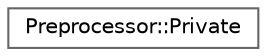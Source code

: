 digraph "Graphical Class Hierarchy"
{
 // INTERACTIVE_SVG=YES
 // LATEX_PDF_SIZE
  bgcolor="transparent";
  edge [fontname=Helvetica,fontsize=10,labelfontname=Helvetica,labelfontsize=10];
  node [fontname=Helvetica,fontsize=10,shape=box,height=0.2,width=0.4];
  rankdir="LR";
  Node0 [label="Preprocessor::Private",height=0.2,width=0.4,color="grey40", fillcolor="white", style="filled",URL="$d4/dd9/struct_preprocessor_1_1_private.html",tooltip=" "];
}
